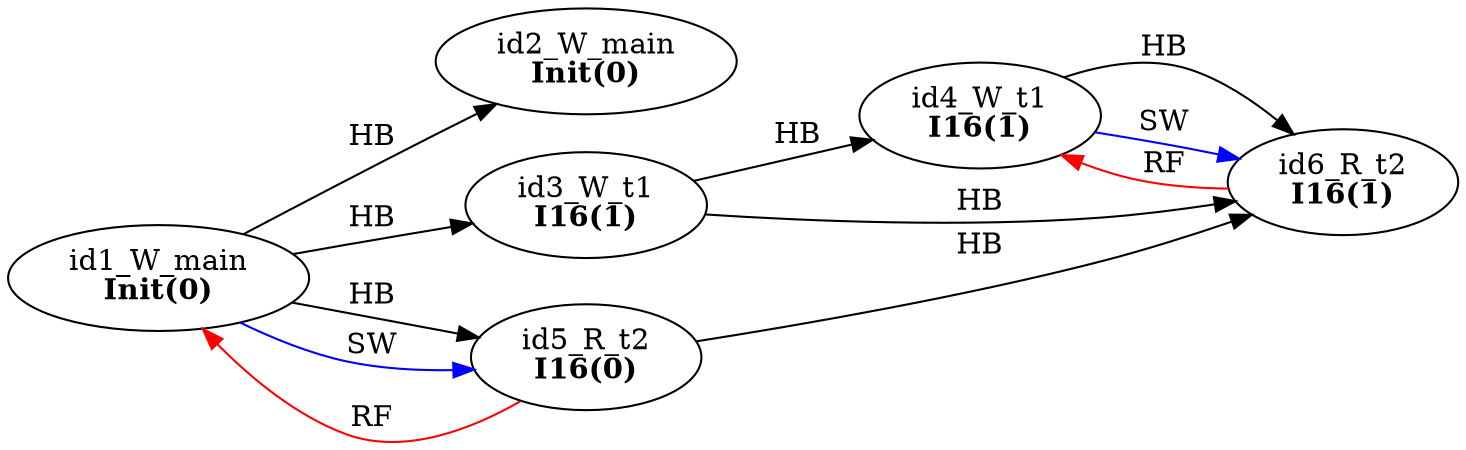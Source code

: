 digraph memory_model {
rankdir=LR;
splines=true; esep=0.5;
id1_W_main -> id2_W_main [label = "HB", color="black"];
id3_W_t1 -> id4_W_t1 [label = "HB", color="black"];
id5_R_t2 -> id6_R_t2 [label = "HB", color="black"];
id1_W_main -> id3_W_t1 [label = "HB", color="black"];
id1_W_main -> id5_R_t2 [label = "HB", color="black"];
id3_W_t1 -> id6_R_t2 [label = "HB", color="black"];
id4_W_t1 -> id6_R_t2 [label = "HB", color="black"];
id5_R_t2 -> id1_W_main [label = "RF", color="red"];
id6_R_t2 -> id4_W_t1 [label = "RF", color="red"];
id1_W_main -> id5_R_t2 [label = "SW", color="blue"];
id4_W_t1 -> id6_R_t2 [label = "SW", color="blue"];
id1_W_main [label=<id1_W_main<br/><B>Init(0)</B>>, pos="2.5,4!"]
id2_W_main [label=<id2_W_main<br/><B>Init(0)</B>>, pos="2.5,2!"]
id3_W_t1 [label=<id3_W_t1<br/><B>I16(1)</B>>, pos="0,0!"]
id4_W_t1 [label=<id4_W_t1<br/><B>I16(1)</B>>, pos="0,-2!"]
id5_R_t2 [label=<id5_R_t2<br/><B>I16(0)</B>>, pos="5,0!"]
id6_R_t2 [label=<id6_R_t2<br/><B>I16(1)</B>>, pos="5,-2!"]
}